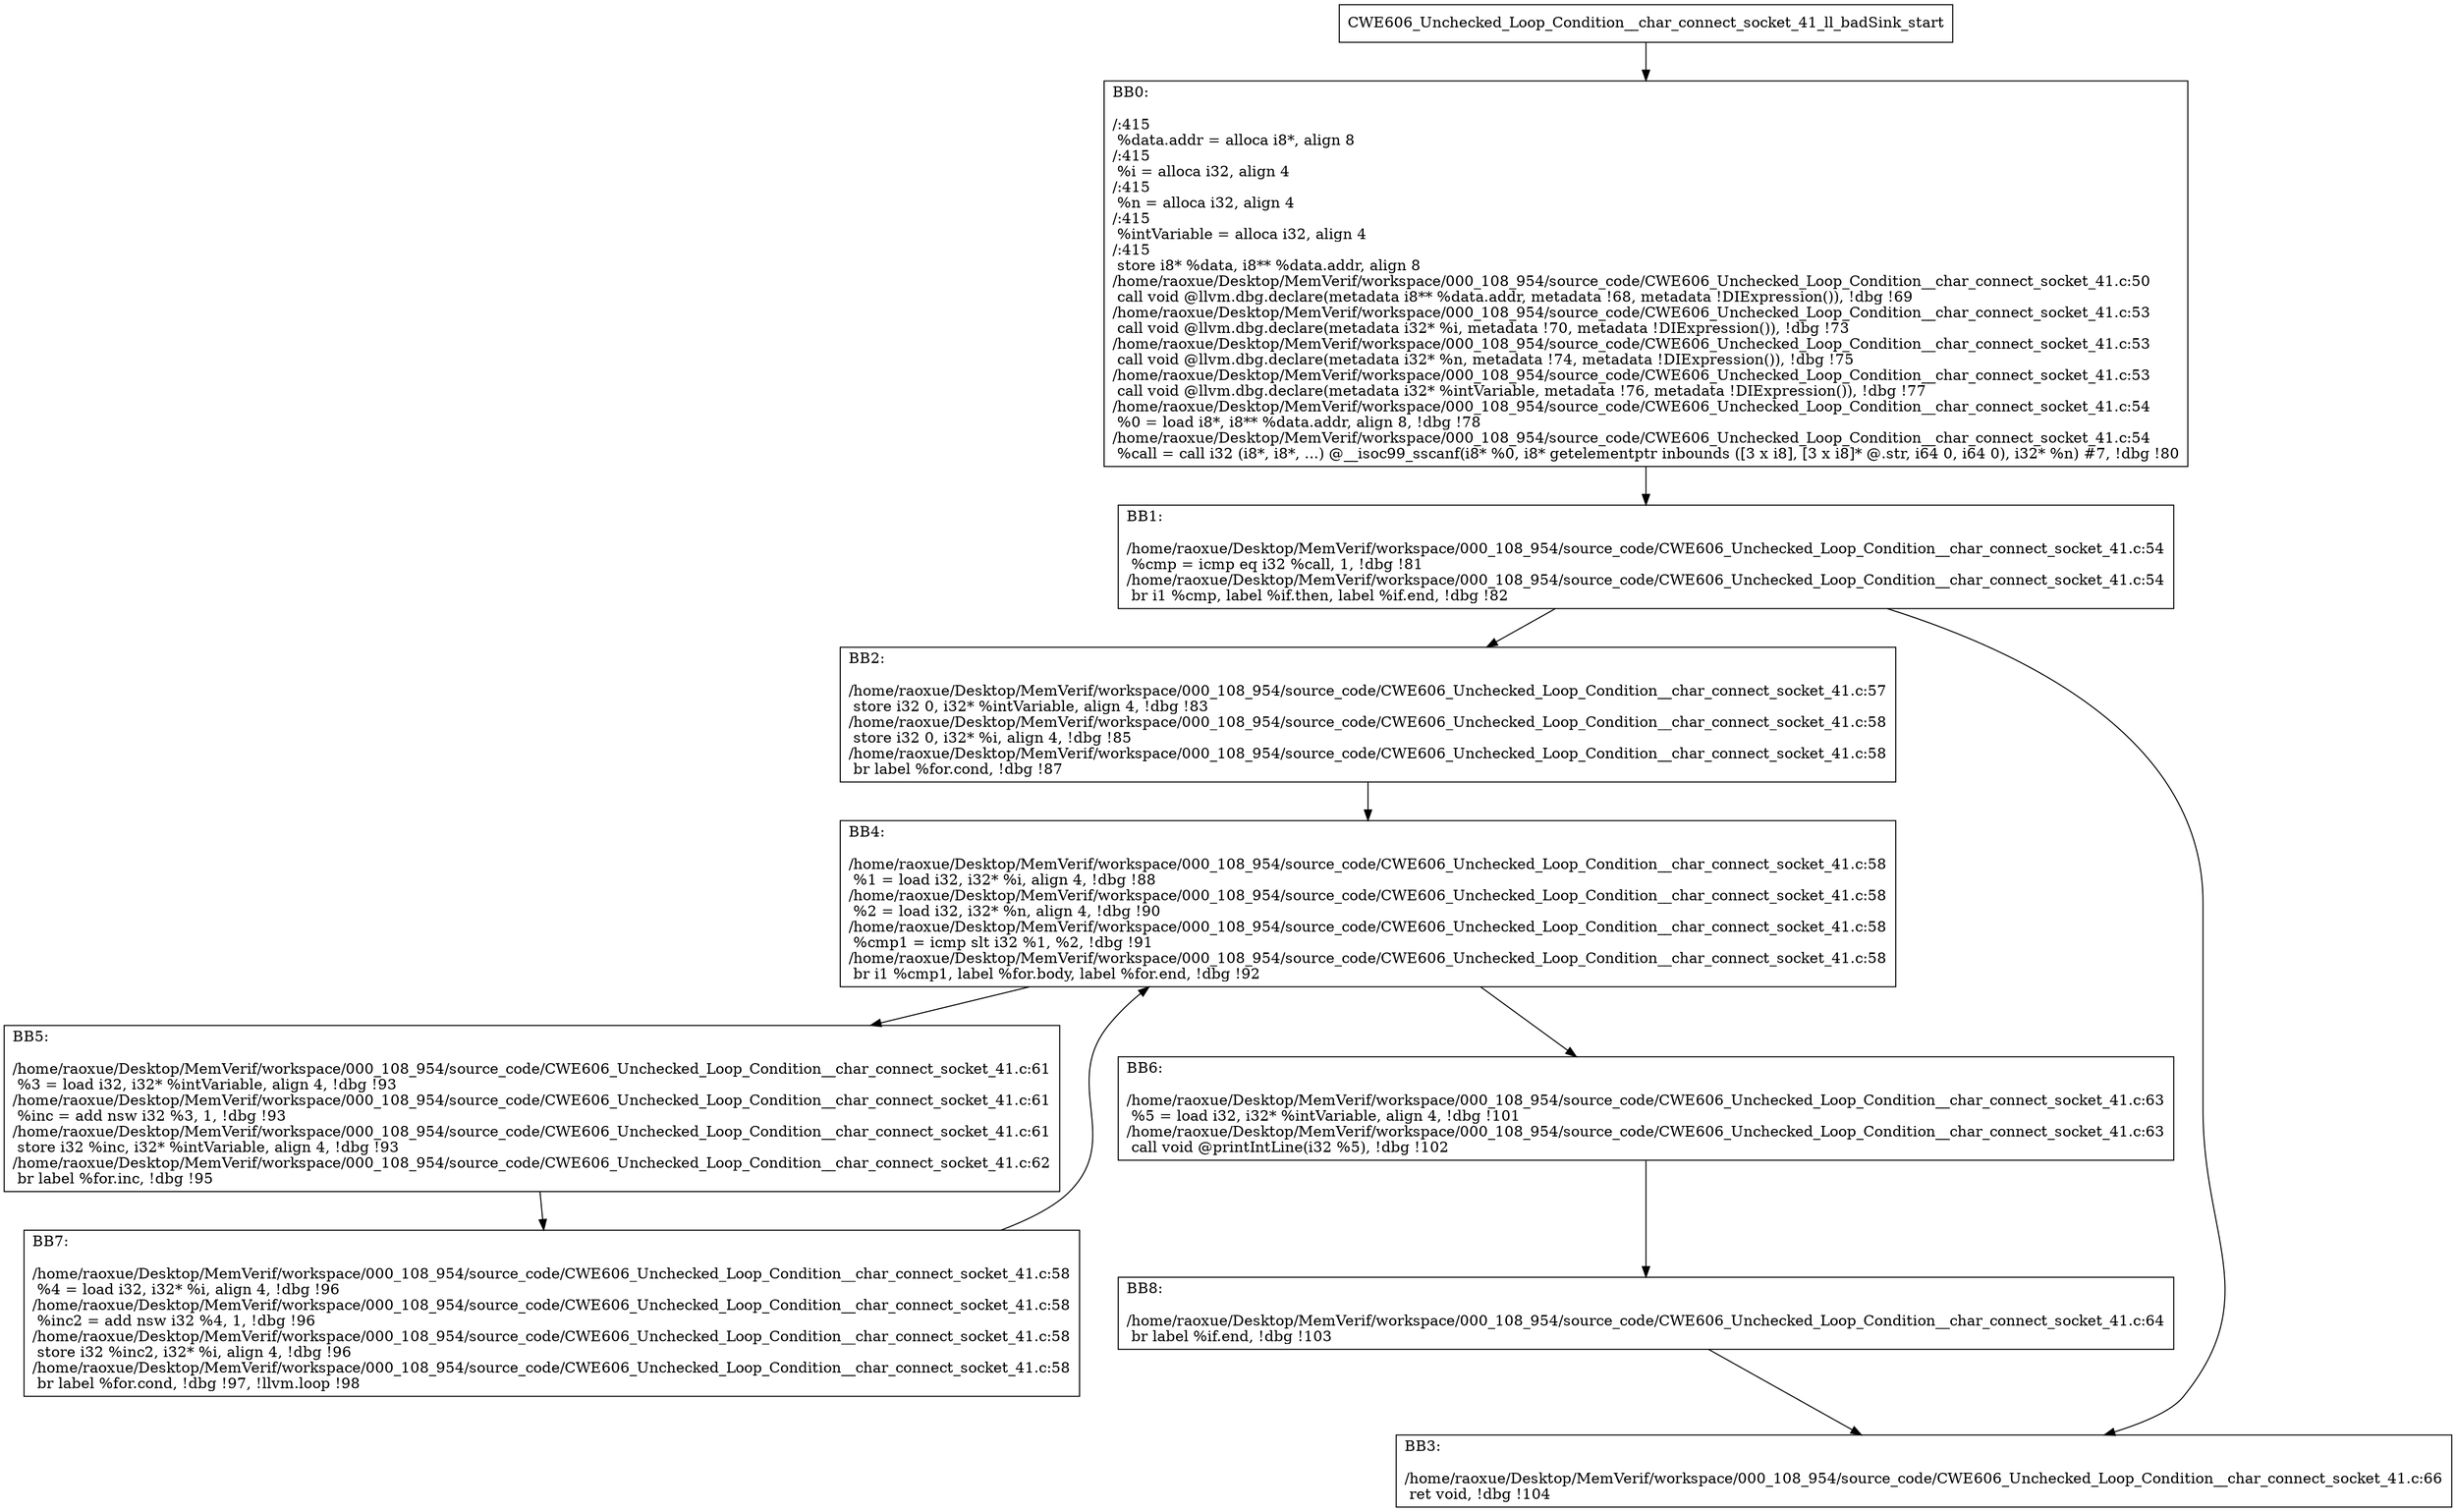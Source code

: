 digraph "CFG for'CWE606_Unchecked_Loop_Condition__char_connect_socket_41_ll_badSink' function" {
	BBCWE606_Unchecked_Loop_Condition__char_connect_socket_41_ll_badSink_start[shape=record,label="{CWE606_Unchecked_Loop_Condition__char_connect_socket_41_ll_badSink_start}"];
	BBCWE606_Unchecked_Loop_Condition__char_connect_socket_41_ll_badSink_start-> CWE606_Unchecked_Loop_Condition__char_connect_socket_41_ll_badSinkBB0;
	CWE606_Unchecked_Loop_Condition__char_connect_socket_41_ll_badSinkBB0 [shape=record, label="{BB0:\l\l/:415\l
  %data.addr = alloca i8*, align 8\l
/:415\l
  %i = alloca i32, align 4\l
/:415\l
  %n = alloca i32, align 4\l
/:415\l
  %intVariable = alloca i32, align 4\l
/:415\l
  store i8* %data, i8** %data.addr, align 8\l
/home/raoxue/Desktop/MemVerif/workspace/000_108_954/source_code/CWE606_Unchecked_Loop_Condition__char_connect_socket_41.c:50\l
  call void @llvm.dbg.declare(metadata i8** %data.addr, metadata !68, metadata !DIExpression()), !dbg !69\l
/home/raoxue/Desktop/MemVerif/workspace/000_108_954/source_code/CWE606_Unchecked_Loop_Condition__char_connect_socket_41.c:53\l
  call void @llvm.dbg.declare(metadata i32* %i, metadata !70, metadata !DIExpression()), !dbg !73\l
/home/raoxue/Desktop/MemVerif/workspace/000_108_954/source_code/CWE606_Unchecked_Loop_Condition__char_connect_socket_41.c:53\l
  call void @llvm.dbg.declare(metadata i32* %n, metadata !74, metadata !DIExpression()), !dbg !75\l
/home/raoxue/Desktop/MemVerif/workspace/000_108_954/source_code/CWE606_Unchecked_Loop_Condition__char_connect_socket_41.c:53\l
  call void @llvm.dbg.declare(metadata i32* %intVariable, metadata !76, metadata !DIExpression()), !dbg !77\l
/home/raoxue/Desktop/MemVerif/workspace/000_108_954/source_code/CWE606_Unchecked_Loop_Condition__char_connect_socket_41.c:54\l
  %0 = load i8*, i8** %data.addr, align 8, !dbg !78\l
/home/raoxue/Desktop/MemVerif/workspace/000_108_954/source_code/CWE606_Unchecked_Loop_Condition__char_connect_socket_41.c:54\l
  %call = call i32 (i8*, i8*, ...) @__isoc99_sscanf(i8* %0, i8* getelementptr inbounds ([3 x i8], [3 x i8]* @.str, i64 0, i64 0), i32* %n) #7, !dbg !80\l
}"];
	CWE606_Unchecked_Loop_Condition__char_connect_socket_41_ll_badSinkBB0-> CWE606_Unchecked_Loop_Condition__char_connect_socket_41_ll_badSinkBB1;
	CWE606_Unchecked_Loop_Condition__char_connect_socket_41_ll_badSinkBB1 [shape=record, label="{BB1:\l\l/home/raoxue/Desktop/MemVerif/workspace/000_108_954/source_code/CWE606_Unchecked_Loop_Condition__char_connect_socket_41.c:54\l
  %cmp = icmp eq i32 %call, 1, !dbg !81\l
/home/raoxue/Desktop/MemVerif/workspace/000_108_954/source_code/CWE606_Unchecked_Loop_Condition__char_connect_socket_41.c:54\l
  br i1 %cmp, label %if.then, label %if.end, !dbg !82\l
}"];
	CWE606_Unchecked_Loop_Condition__char_connect_socket_41_ll_badSinkBB1-> CWE606_Unchecked_Loop_Condition__char_connect_socket_41_ll_badSinkBB2;
	CWE606_Unchecked_Loop_Condition__char_connect_socket_41_ll_badSinkBB1-> CWE606_Unchecked_Loop_Condition__char_connect_socket_41_ll_badSinkBB3;
	CWE606_Unchecked_Loop_Condition__char_connect_socket_41_ll_badSinkBB2 [shape=record, label="{BB2:\l\l/home/raoxue/Desktop/MemVerif/workspace/000_108_954/source_code/CWE606_Unchecked_Loop_Condition__char_connect_socket_41.c:57\l
  store i32 0, i32* %intVariable, align 4, !dbg !83\l
/home/raoxue/Desktop/MemVerif/workspace/000_108_954/source_code/CWE606_Unchecked_Loop_Condition__char_connect_socket_41.c:58\l
  store i32 0, i32* %i, align 4, !dbg !85\l
/home/raoxue/Desktop/MemVerif/workspace/000_108_954/source_code/CWE606_Unchecked_Loop_Condition__char_connect_socket_41.c:58\l
  br label %for.cond, !dbg !87\l
}"];
	CWE606_Unchecked_Loop_Condition__char_connect_socket_41_ll_badSinkBB2-> CWE606_Unchecked_Loop_Condition__char_connect_socket_41_ll_badSinkBB4;
	CWE606_Unchecked_Loop_Condition__char_connect_socket_41_ll_badSinkBB4 [shape=record, label="{BB4:\l\l/home/raoxue/Desktop/MemVerif/workspace/000_108_954/source_code/CWE606_Unchecked_Loop_Condition__char_connect_socket_41.c:58\l
  %1 = load i32, i32* %i, align 4, !dbg !88\l
/home/raoxue/Desktop/MemVerif/workspace/000_108_954/source_code/CWE606_Unchecked_Loop_Condition__char_connect_socket_41.c:58\l
  %2 = load i32, i32* %n, align 4, !dbg !90\l
/home/raoxue/Desktop/MemVerif/workspace/000_108_954/source_code/CWE606_Unchecked_Loop_Condition__char_connect_socket_41.c:58\l
  %cmp1 = icmp slt i32 %1, %2, !dbg !91\l
/home/raoxue/Desktop/MemVerif/workspace/000_108_954/source_code/CWE606_Unchecked_Loop_Condition__char_connect_socket_41.c:58\l
  br i1 %cmp1, label %for.body, label %for.end, !dbg !92\l
}"];
	CWE606_Unchecked_Loop_Condition__char_connect_socket_41_ll_badSinkBB4-> CWE606_Unchecked_Loop_Condition__char_connect_socket_41_ll_badSinkBB5;
	CWE606_Unchecked_Loop_Condition__char_connect_socket_41_ll_badSinkBB4-> CWE606_Unchecked_Loop_Condition__char_connect_socket_41_ll_badSinkBB6;
	CWE606_Unchecked_Loop_Condition__char_connect_socket_41_ll_badSinkBB5 [shape=record, label="{BB5:\l\l/home/raoxue/Desktop/MemVerif/workspace/000_108_954/source_code/CWE606_Unchecked_Loop_Condition__char_connect_socket_41.c:61\l
  %3 = load i32, i32* %intVariable, align 4, !dbg !93\l
/home/raoxue/Desktop/MemVerif/workspace/000_108_954/source_code/CWE606_Unchecked_Loop_Condition__char_connect_socket_41.c:61\l
  %inc = add nsw i32 %3, 1, !dbg !93\l
/home/raoxue/Desktop/MemVerif/workspace/000_108_954/source_code/CWE606_Unchecked_Loop_Condition__char_connect_socket_41.c:61\l
  store i32 %inc, i32* %intVariable, align 4, !dbg !93\l
/home/raoxue/Desktop/MemVerif/workspace/000_108_954/source_code/CWE606_Unchecked_Loop_Condition__char_connect_socket_41.c:62\l
  br label %for.inc, !dbg !95\l
}"];
	CWE606_Unchecked_Loop_Condition__char_connect_socket_41_ll_badSinkBB5-> CWE606_Unchecked_Loop_Condition__char_connect_socket_41_ll_badSinkBB7;
	CWE606_Unchecked_Loop_Condition__char_connect_socket_41_ll_badSinkBB7 [shape=record, label="{BB7:\l\l/home/raoxue/Desktop/MemVerif/workspace/000_108_954/source_code/CWE606_Unchecked_Loop_Condition__char_connect_socket_41.c:58\l
  %4 = load i32, i32* %i, align 4, !dbg !96\l
/home/raoxue/Desktop/MemVerif/workspace/000_108_954/source_code/CWE606_Unchecked_Loop_Condition__char_connect_socket_41.c:58\l
  %inc2 = add nsw i32 %4, 1, !dbg !96\l
/home/raoxue/Desktop/MemVerif/workspace/000_108_954/source_code/CWE606_Unchecked_Loop_Condition__char_connect_socket_41.c:58\l
  store i32 %inc2, i32* %i, align 4, !dbg !96\l
/home/raoxue/Desktop/MemVerif/workspace/000_108_954/source_code/CWE606_Unchecked_Loop_Condition__char_connect_socket_41.c:58\l
  br label %for.cond, !dbg !97, !llvm.loop !98\l
}"];
	CWE606_Unchecked_Loop_Condition__char_connect_socket_41_ll_badSinkBB7-> CWE606_Unchecked_Loop_Condition__char_connect_socket_41_ll_badSinkBB4;
	CWE606_Unchecked_Loop_Condition__char_connect_socket_41_ll_badSinkBB6 [shape=record, label="{BB6:\l\l/home/raoxue/Desktop/MemVerif/workspace/000_108_954/source_code/CWE606_Unchecked_Loop_Condition__char_connect_socket_41.c:63\l
  %5 = load i32, i32* %intVariable, align 4, !dbg !101\l
/home/raoxue/Desktop/MemVerif/workspace/000_108_954/source_code/CWE606_Unchecked_Loop_Condition__char_connect_socket_41.c:63\l
  call void @printIntLine(i32 %5), !dbg !102\l
}"];
	CWE606_Unchecked_Loop_Condition__char_connect_socket_41_ll_badSinkBB6-> CWE606_Unchecked_Loop_Condition__char_connect_socket_41_ll_badSinkBB8;
	CWE606_Unchecked_Loop_Condition__char_connect_socket_41_ll_badSinkBB8 [shape=record, label="{BB8:\l\l/home/raoxue/Desktop/MemVerif/workspace/000_108_954/source_code/CWE606_Unchecked_Loop_Condition__char_connect_socket_41.c:64\l
  br label %if.end, !dbg !103\l
}"];
	CWE606_Unchecked_Loop_Condition__char_connect_socket_41_ll_badSinkBB8-> CWE606_Unchecked_Loop_Condition__char_connect_socket_41_ll_badSinkBB3;
	CWE606_Unchecked_Loop_Condition__char_connect_socket_41_ll_badSinkBB3 [shape=record, label="{BB3:\l\l/home/raoxue/Desktop/MemVerif/workspace/000_108_954/source_code/CWE606_Unchecked_Loop_Condition__char_connect_socket_41.c:66\l
  ret void, !dbg !104\l
}"];
}
